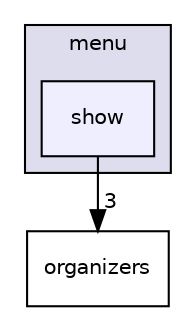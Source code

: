 digraph "/home/dsferreira/dsantosferreira/programming/aed/trabalhos/aerialTransportation/src/menu/show" {
  compound=true
  node [ fontsize="10", fontname="Helvetica"];
  edge [ labelfontsize="10", labelfontname="Helvetica"];
  subgraph clusterdir_1a56cc8cdc1689899910be5fa4716ee4 {
    graph [ bgcolor="#ddddee", pencolor="black", label="menu" fontname="Helvetica", fontsize="10", URL="dir_1a56cc8cdc1689899910be5fa4716ee4.html"]
  dir_63454e1fb8d83afee78146abf99d3c46 [shape=box, label="show", style="filled", fillcolor="#eeeeff", pencolor="black", URL="dir_63454e1fb8d83afee78146abf99d3c46.html"];
  }
  dir_3dd8768a71172b9a3fa2fd3385abfa54 [shape=box label="organizers" URL="dir_3dd8768a71172b9a3fa2fd3385abfa54.html"];
  dir_63454e1fb8d83afee78146abf99d3c46->dir_3dd8768a71172b9a3fa2fd3385abfa54 [headlabel="3", labeldistance=1.5 headhref="dir_000004_000006.html"];
}
